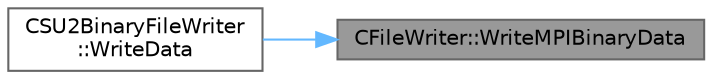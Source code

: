 digraph "CFileWriter::WriteMPIBinaryData"
{
 // LATEX_PDF_SIZE
  bgcolor="transparent";
  edge [fontname=Helvetica,fontsize=10,labelfontname=Helvetica,labelfontsize=10];
  node [fontname=Helvetica,fontsize=10,shape=box,height=0.2,width=0.4];
  rankdir="RL";
  Node1 [id="Node000001",label="CFileWriter::WriteMPIBinaryData",height=0.2,width=0.4,color="gray40", fillcolor="grey60", style="filled", fontcolor="black",tooltip="Write a binary data array to a currently opened file using MPI I/O. Note: routine must be called coll..."];
  Node1 -> Node2 [id="edge1_Node000001_Node000002",dir="back",color="steelblue1",style="solid",tooltip=" "];
  Node2 [id="Node000002",label="CSU2BinaryFileWriter\l::WriteData",height=0.2,width=0.4,color="grey40", fillcolor="white", style="filled",URL="$classCSU2BinaryFileWriter.html#ad5e95c424cb10f8d95d2d4f2588b4131",tooltip="Write sorted data to file in SU2 binary file format."];
}
